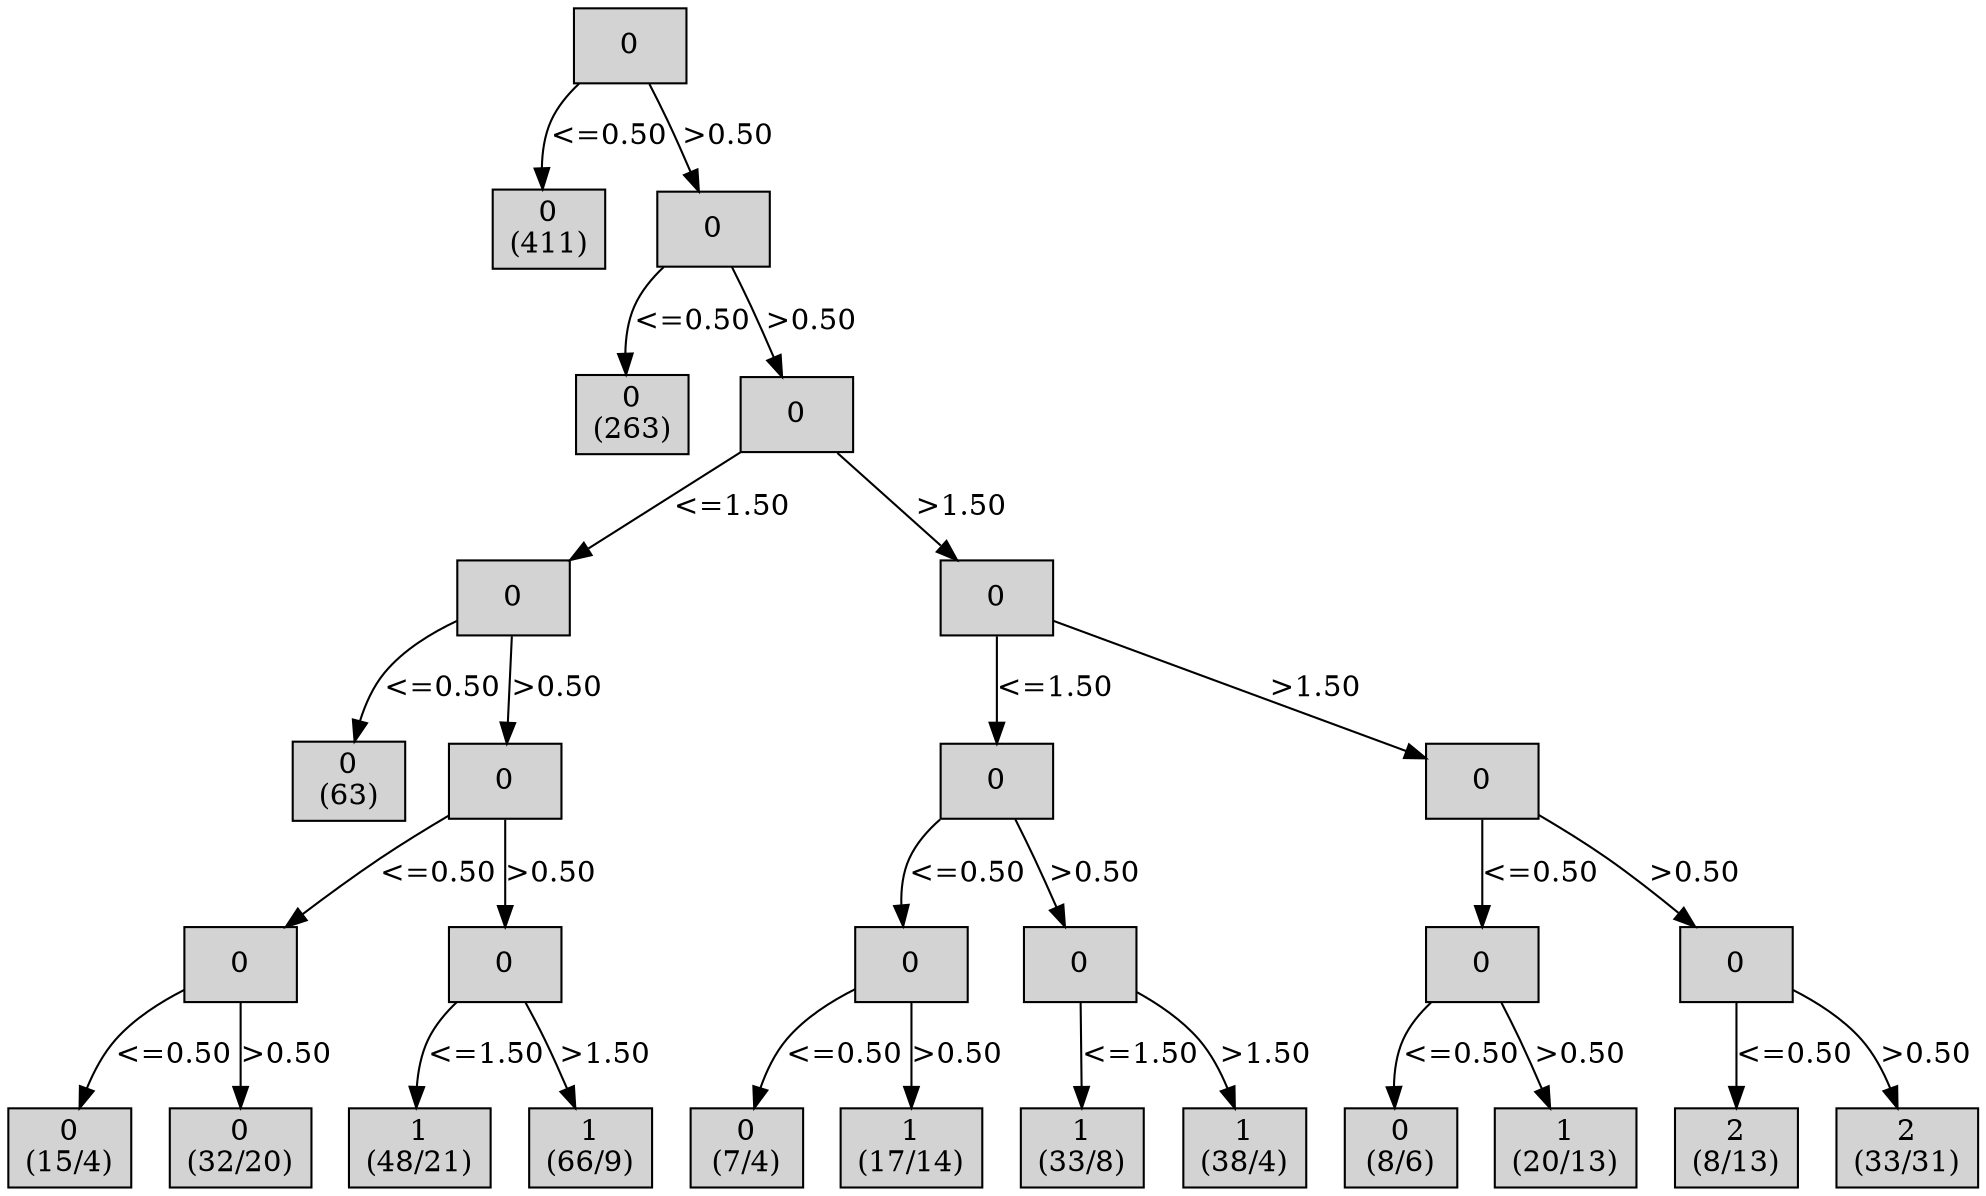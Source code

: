 digraph ID3_Tree {
"0" [shape=box, style=filled, label="0
", weight=1]
"1" [shape=box, style=filled, label="0
(411)
", weight=2]
0 -> 1 [ label = "<=0.50"];
"2" [shape=box, style=filled, label="0
", weight=2]
0 -> 2 [ label = ">0.50"];
"3" [shape=box, style=filled, label="0
(263)
", weight=3]
2 -> 3 [ label = "<=0.50"];
"4" [shape=box, style=filled, label="0
", weight=3]
2 -> 4 [ label = ">0.50"];
"5" [shape=box, style=filled, label="0
", weight=4]
4 -> 5 [ label = "<=1.50"];
"6" [shape=box, style=filled, label="0
(63)
", weight=5]
5 -> 6 [ label = "<=0.50"];
"7" [shape=box, style=filled, label="0
", weight=5]
5 -> 7 [ label = ">0.50"];
"8" [shape=box, style=filled, label="0
", weight=6]
7 -> 8 [ label = "<=0.50"];
"9" [shape=box, style=filled, label="0
(15/4)
", weight=7]
8 -> 9 [ label = "<=0.50"];
"10" [shape=box, style=filled, label="0
(32/20)
", weight=7]
8 -> 10 [ label = ">0.50"];
"11" [shape=box, style=filled, label="0
", weight=6]
7 -> 11 [ label = ">0.50"];
"12" [shape=box, style=filled, label="1
(48/21)
", weight=7]
11 -> 12 [ label = "<=1.50"];
"13" [shape=box, style=filled, label="1
(66/9)
", weight=7]
11 -> 13 [ label = ">1.50"];
"14" [shape=box, style=filled, label="0
", weight=4]
4 -> 14 [ label = ">1.50"];
"15" [shape=box, style=filled, label="0
", weight=5]
14 -> 15 [ label = "<=1.50"];
"16" [shape=box, style=filled, label="0
", weight=6]
15 -> 16 [ label = "<=0.50"];
"17" [shape=box, style=filled, label="0
(7/4)
", weight=7]
16 -> 17 [ label = "<=0.50"];
"18" [shape=box, style=filled, label="1
(17/14)
", weight=7]
16 -> 18 [ label = ">0.50"];
"19" [shape=box, style=filled, label="0
", weight=6]
15 -> 19 [ label = ">0.50"];
"20" [shape=box, style=filled, label="1
(33/8)
", weight=7]
19 -> 20 [ label = "<=1.50"];
"21" [shape=box, style=filled, label="1
(38/4)
", weight=7]
19 -> 21 [ label = ">1.50"];
"22" [shape=box, style=filled, label="0
", weight=5]
14 -> 22 [ label = ">1.50"];
"23" [shape=box, style=filled, label="0
", weight=6]
22 -> 23 [ label = "<=0.50"];
"24" [shape=box, style=filled, label="0
(8/6)
", weight=7]
23 -> 24 [ label = "<=0.50"];
"25" [shape=box, style=filled, label="1
(20/13)
", weight=7]
23 -> 25 [ label = ">0.50"];
"26" [shape=box, style=filled, label="0
", weight=6]
22 -> 26 [ label = ">0.50"];
"27" [shape=box, style=filled, label="2
(8/13)
", weight=7]
26 -> 27 [ label = "<=0.50"];
"28" [shape=box, style=filled, label="2
(33/31)
", weight=7]
26 -> 28 [ label = ">0.50"];
{rank=same; 0;};
{rank=same; 1;2;};
{rank=same; 3;4;};
{rank=same; 5;14;};
{rank=same; 6;7;15;22;};
{rank=same; 8;11;16;19;23;26;};
{rank=same; 9;10;12;13;17;18;20;21;24;25;27;28;};
}